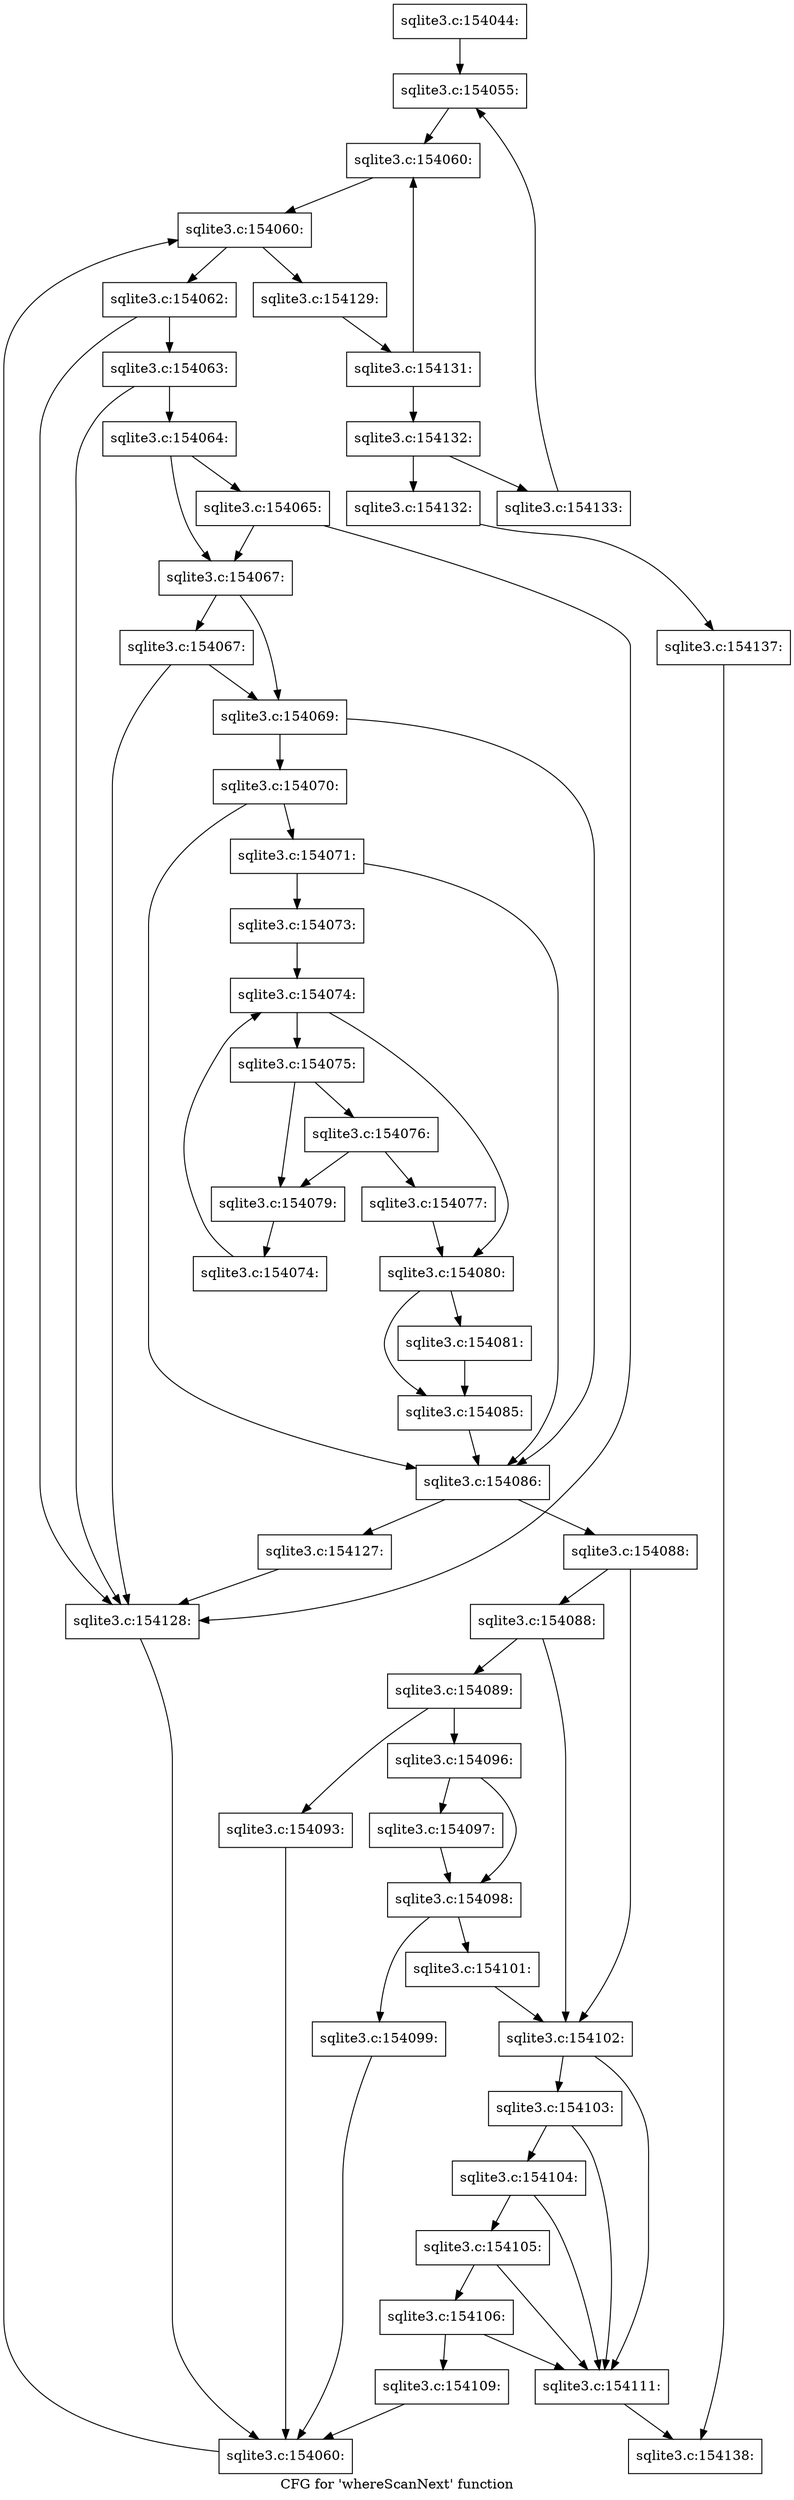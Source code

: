 digraph "CFG for 'whereScanNext' function" {
	label="CFG for 'whereScanNext' function";

	Node0x55c0f9671c70 [shape=record,label="{sqlite3.c:154044:}"];
	Node0x55c0f9671c70 -> Node0x55c0f967caa0;
	Node0x55c0f967caa0 [shape=record,label="{sqlite3.c:154055:}"];
	Node0x55c0f967caa0 -> Node0x55c0f967dc00;
	Node0x55c0f967dc00 [shape=record,label="{sqlite3.c:154060:}"];
	Node0x55c0f967dc00 -> Node0x55c0f967e2c0;
	Node0x55c0f967e2c0 [shape=record,label="{sqlite3.c:154060:}"];
	Node0x55c0f967e2c0 -> Node0x55c0f967e4e0;
	Node0x55c0f967e2c0 -> Node0x55c0f967dd60;
	Node0x55c0f967e4e0 [shape=record,label="{sqlite3.c:154062:}"];
	Node0x55c0f967e4e0 -> Node0x55c0f967ec90;
	Node0x55c0f967e4e0 -> Node0x55c0f967eb40;
	Node0x55c0f967ec90 [shape=record,label="{sqlite3.c:154063:}"];
	Node0x55c0f967ec90 -> Node0x55c0f967ec10;
	Node0x55c0f967ec90 -> Node0x55c0f967eb40;
	Node0x55c0f967ec10 [shape=record,label="{sqlite3.c:154064:}"];
	Node0x55c0f967ec10 -> Node0x55c0f967eb90;
	Node0x55c0f967ec10 -> Node0x55c0f967f730;
	Node0x55c0f967f730 [shape=record,label="{sqlite3.c:154065:}"];
	Node0x55c0f967f730 -> Node0x55c0f967eb90;
	Node0x55c0f967f730 -> Node0x55c0f967eb40;
	Node0x55c0f967eb90 [shape=record,label="{sqlite3.c:154067:}"];
	Node0x55c0f967eb90 -> Node0x55c0f967eaf0;
	Node0x55c0f967eb90 -> Node0x55c0f9680310;
	Node0x55c0f9680310 [shape=record,label="{sqlite3.c:154067:}"];
	Node0x55c0f9680310 -> Node0x55c0f967eb40;
	Node0x55c0f9680310 -> Node0x55c0f967eaf0;
	Node0x55c0f967eaf0 [shape=record,label="{sqlite3.c:154069:}"];
	Node0x55c0f967eaf0 -> Node0x55c0f9680ea0;
	Node0x55c0f967eaf0 -> Node0x55c0f9680dd0;
	Node0x55c0f9680ea0 [shape=record,label="{sqlite3.c:154070:}"];
	Node0x55c0f9680ea0 -> Node0x55c0f9680e20;
	Node0x55c0f9680ea0 -> Node0x55c0f9680dd0;
	Node0x55c0f9680e20 [shape=record,label="{sqlite3.c:154071:}"];
	Node0x55c0f9680e20 -> Node0x55c0f9680d80;
	Node0x55c0f9680e20 -> Node0x55c0f9680dd0;
	Node0x55c0f9680d80 [shape=record,label="{sqlite3.c:154073:}"];
	Node0x55c0f9680d80 -> Node0x55c0f96827a0;
	Node0x55c0f96827a0 [shape=record,label="{sqlite3.c:154074:}"];
	Node0x55c0f96827a0 -> Node0x55c0f96828e0;
	Node0x55c0f96827a0 -> Node0x55c0f9681f50;
	Node0x55c0f96828e0 [shape=record,label="{sqlite3.c:154075:}"];
	Node0x55c0f96828e0 -> Node0x55c0f9682da0;
	Node0x55c0f96828e0 -> Node0x55c0f9682d50;
	Node0x55c0f9682da0 [shape=record,label="{sqlite3.c:154076:}"];
	Node0x55c0f9682da0 -> Node0x55c0f9682d00;
	Node0x55c0f9682da0 -> Node0x55c0f9682d50;
	Node0x55c0f9682d00 [shape=record,label="{sqlite3.c:154077:}"];
	Node0x55c0f9682d00 -> Node0x55c0f9681f50;
	Node0x55c0f9682d50 [shape=record,label="{sqlite3.c:154079:}"];
	Node0x55c0f9682d50 -> Node0x55c0f9682850;
	Node0x55c0f9682850 [shape=record,label="{sqlite3.c:154074:}"];
	Node0x55c0f9682850 -> Node0x55c0f96827a0;
	Node0x55c0f9681f50 [shape=record,label="{sqlite3.c:154080:}"];
	Node0x55c0f9681f50 -> Node0x55c0f96842a0;
	Node0x55c0f9681f50 -> Node0x55c0f96842f0;
	Node0x55c0f96842a0 [shape=record,label="{sqlite3.c:154081:}"];
	Node0x55c0f96842a0 -> Node0x55c0f96842f0;
	Node0x55c0f96842f0 [shape=record,label="{sqlite3.c:154085:}"];
	Node0x55c0f96842f0 -> Node0x55c0f9680dd0;
	Node0x55c0f9680dd0 [shape=record,label="{sqlite3.c:154086:}"];
	Node0x55c0f9680dd0 -> Node0x55c0f96859f0;
	Node0x55c0f9680dd0 -> Node0x55c0f9685a40;
	Node0x55c0f96859f0 [shape=record,label="{sqlite3.c:154088:}"];
	Node0x55c0f96859f0 -> Node0x55c0f96863b0;
	Node0x55c0f96859f0 -> Node0x55c0f9686360;
	Node0x55c0f96863b0 [shape=record,label="{sqlite3.c:154088:}"];
	Node0x55c0f96863b0 -> Node0x55c0f9686310;
	Node0x55c0f96863b0 -> Node0x55c0f9686360;
	Node0x55c0f9686310 [shape=record,label="{sqlite3.c:154089:}"];
	Node0x55c0f9686310 -> Node0x55c0f9687a50;
	Node0x55c0f9686310 -> Node0x55c0f9687a00;
	Node0x55c0f9687a00 [shape=record,label="{sqlite3.c:154093:}"];
	Node0x55c0f9687a00 -> Node0x55c0f967e450;
	Node0x55c0f9687a50 [shape=record,label="{sqlite3.c:154096:}"];
	Node0x55c0f9687a50 -> Node0x55c0f59852d0;
	Node0x55c0f9687a50 -> Node0x55c0f96881f0;
	Node0x55c0f59852d0 [shape=record,label="{sqlite3.c:154097:}"];
	Node0x55c0f59852d0 -> Node0x55c0f96881f0;
	Node0x55c0f96881f0 [shape=record,label="{sqlite3.c:154098:}"];
	Node0x55c0f96881f0 -> Node0x55c0f9688fb0;
	Node0x55c0f96881f0 -> Node0x55c0f9689000;
	Node0x55c0f9688fb0 [shape=record,label="{sqlite3.c:154099:}"];
	Node0x55c0f9688fb0 -> Node0x55c0f967e450;
	Node0x55c0f9689000 [shape=record,label="{sqlite3.c:154101:}"];
	Node0x55c0f9689000 -> Node0x55c0f9686360;
	Node0x55c0f9686360 [shape=record,label="{sqlite3.c:154102:}"];
	Node0x55c0f9686360 -> Node0x55c0f9689b30;
	Node0x55c0f9686360 -> Node0x55c0f9689960;
	Node0x55c0f9689b30 [shape=record,label="{sqlite3.c:154103:}"];
	Node0x55c0f9689b30 -> Node0x55c0f9689ab0;
	Node0x55c0f9689b30 -> Node0x55c0f9689960;
	Node0x55c0f9689ab0 [shape=record,label="{sqlite3.c:154104:}"];
	Node0x55c0f9689ab0 -> Node0x55c0f9689a30;
	Node0x55c0f9689ab0 -> Node0x55c0f9689960;
	Node0x55c0f9689a30 [shape=record,label="{sqlite3.c:154105:}"];
	Node0x55c0f9689a30 -> Node0x55c0f96899b0;
	Node0x55c0f9689a30 -> Node0x55c0f9689960;
	Node0x55c0f96899b0 [shape=record,label="{sqlite3.c:154106:}"];
	Node0x55c0f96899b0 -> Node0x55c0f9689910;
	Node0x55c0f96899b0 -> Node0x55c0f9689960;
	Node0x55c0f9689910 [shape=record,label="{sqlite3.c:154109:}"];
	Node0x55c0f9689910 -> Node0x55c0f967e450;
	Node0x55c0f9689960 [shape=record,label="{sqlite3.c:154111:}"];
	Node0x55c0f9689960 -> Node0x55c0f967a4d0;
	Node0x55c0f9685a40 [shape=record,label="{sqlite3.c:154127:}"];
	Node0x55c0f9685a40 -> Node0x55c0f967eb40;
	Node0x55c0f967eb40 [shape=record,label="{sqlite3.c:154128:}"];
	Node0x55c0f967eb40 -> Node0x55c0f967e450;
	Node0x55c0f967e450 [shape=record,label="{sqlite3.c:154060:}"];
	Node0x55c0f967e450 -> Node0x55c0f967e2c0;
	Node0x55c0f967dd60 [shape=record,label="{sqlite3.c:154129:}"];
	Node0x55c0f967dd60 -> Node0x55c0f967dbb0;
	Node0x55c0f967dbb0 [shape=record,label="{sqlite3.c:154131:}"];
	Node0x55c0f967dbb0 -> Node0x55c0f967dc00;
	Node0x55c0f967dbb0 -> Node0x55c0f967db60;
	Node0x55c0f967db60 [shape=record,label="{sqlite3.c:154132:}"];
	Node0x55c0f967db60 -> Node0x55c0f968d420;
	Node0x55c0f967db60 -> Node0x55c0f968d470;
	Node0x55c0f968d420 [shape=record,label="{sqlite3.c:154132:}"];
	Node0x55c0f968d420 -> Node0x55c0f967ca20;
	Node0x55c0f968d470 [shape=record,label="{sqlite3.c:154133:}"];
	Node0x55c0f968d470 -> Node0x55c0f967caa0;
	Node0x55c0f967ca20 [shape=record,label="{sqlite3.c:154137:}"];
	Node0x55c0f967ca20 -> Node0x55c0f967a4d0;
	Node0x55c0f967a4d0 [shape=record,label="{sqlite3.c:154138:}"];
}
